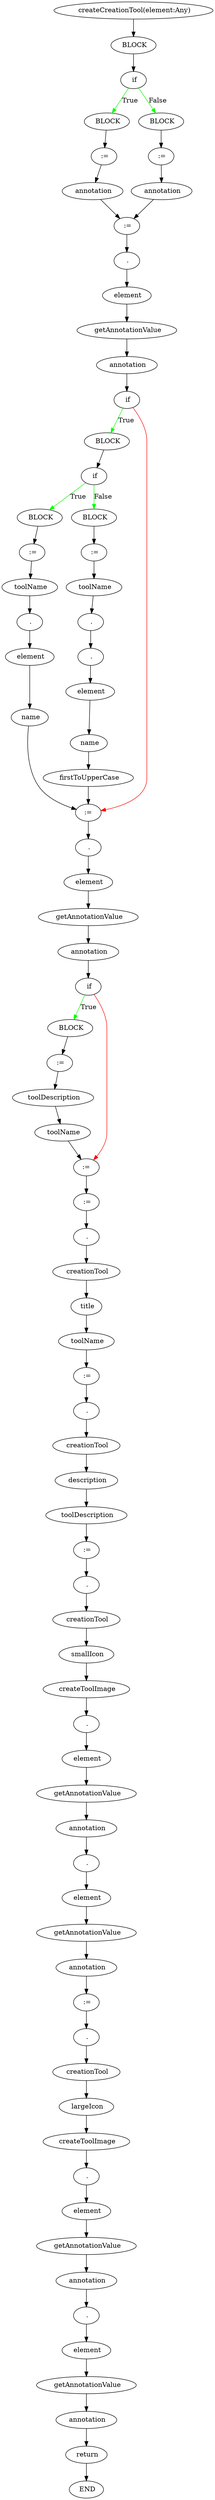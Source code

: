 digraph testGraph {
93[label=" createCreationTool(element:Any)"]
95[label="BLOCK"]
93 -> 95[color=black]
95[label=" BLOCK"]
99[label="if"]
95 -> 99[color=black]
99[label=" if"]
100[label="BLOCK"]
99 -> 100[label="True",color=green]
101[label="BLOCK"]
99 -> 101[label="False",color=green]
100[label=" BLOCK"]
102[label=":="]
100 -> 102[color=black]
101[label=" BLOCK"]
105[label=":="]
101 -> 105[color=black]
102[label=" :="]
103[label="annotation"]
102 -> 103[color=black]
105[label=" :="]
106[label="annotation"]
105 -> 106[color=black]
103[label=" annotation"]
120[label=":="]
103 -> 120[color=black]
106[label=" annotation"]
120[label=":="]
106 -> 120[color=black]
120[label=" :="]
123[label="."]
120 -> 123[color=black]
123[label=" ."]
124[label="element"]
123 -> 124[color=black]
124[label=" element"]
125[label="getAnnotationValue"]
124 -> 125[color=black]
125[label=" getAnnotationValue"]
127[label="annotation"]
125 -> 127[color=black]
127[label=" annotation"]
129[label="if"]
127 -> 129[color=black]
129[label=" if"]
130[label="BLOCK"]
129 -> 130[label="True",color=green]
159[label=":="]
129 -> 159[color=red]
130[label=" BLOCK"]
131[label="if"]
130 -> 131[color=black]
159[label=" :="]
162[label="."]
159 -> 162[color=black]
131[label=" if"]
138[label="BLOCK"]
131 -> 138[label="True",color=green]
144[label="BLOCK"]
131 -> 144[label="False",color=green]
162[label=" ."]
163[label="element"]
162 -> 163[color=black]
138[label=" BLOCK"]
139[label=":="]
138 -> 139[color=black]
144[label=" BLOCK"]
145[label=":="]
144 -> 145[color=black]
163[label=" element"]
164[label="getAnnotationValue"]
163 -> 164[color=black]
139[label=" :="]
140[label="toolName"]
139 -> 140[color=black]
145[label=" :="]
146[label="toolName"]
145 -> 146[color=black]
164[label=" getAnnotationValue"]
166[label="annotation"]
164 -> 166[color=black]
140[label=" toolName"]
141[label="."]
140 -> 141[color=black]
146[label=" toolName"]
147[label="."]
146 -> 147[color=black]
166[label=" annotation"]
168[label="if"]
166 -> 168[color=black]
141[label=" ."]
142[label="element"]
141 -> 142[color=black]
147[label=" ."]
148[label="."]
147 -> 148[color=black]
168[label=" if"]
169[label="BLOCK"]
168 -> 169[label="True",color=green]
180[label=":="]
168 -> 180[color=red]
142[label=" element"]
143[label="name"]
142 -> 143[color=black]
148[label=" ."]
149[label="element"]
148 -> 149[color=black]
169[label=" BLOCK"]
170[label=":="]
169 -> 170[color=black]
180[label=" :="]
186[label=":="]
180 -> 186[color=black]
143[label=" name"]
159[label=":="]
143 -> 159[color=black]
149[label=" element"]
150[label="name"]
149 -> 150[color=black]
170[label=" :="]
171[label="toolDescription"]
170 -> 171[color=black]
186[label=" :="]
187[label="."]
186 -> 187[color=black]
150[label=" name"]
151[label="firstToUpperCase"]
150 -> 151[color=black]
171[label=" toolDescription"]
174[label="toolName"]
171 -> 174[color=black]
187[label=" ."]
188[label="creationTool"]
187 -> 188[color=black]
151[label=" firstToUpperCase"]
159[label=":="]
151 -> 159[color=black]
174[label=" toolName"]
180[label=":="]
174 -> 180[color=black]
188[label=" creationTool"]
189[label="title"]
188 -> 189[color=black]
189[label=" title"]
190[label="toolName"]
189 -> 190[color=black]
190[label=" toolName"]
191[label=":="]
190 -> 191[color=black]
191[label=" :="]
192[label="."]
191 -> 192[color=black]
192[label=" ."]
193[label="creationTool"]
192 -> 193[color=black]
193[label=" creationTool"]
194[label="description"]
193 -> 194[color=black]
194[label=" description"]
195[label="toolDescription"]
194 -> 195[color=black]
195[label=" toolDescription"]
196[label=":="]
195 -> 196[color=black]
196[label=" :="]
197[label="."]
196 -> 197[color=black]
197[label=" ."]
198[label="creationTool"]
197 -> 198[color=black]
198[label=" creationTool"]
199[label="smallIcon"]
198 -> 199[color=black]
199[label=" smallIcon"]
200[label="createToolImage"]
199 -> 200[color=black]
200[label=" createToolImage"]
202[label="."]
200 -> 202[color=black]
202[label=" ."]
203[label="element"]
202 -> 203[color=black]
203[label=" element"]
204[label="getAnnotationValue"]
203 -> 204[color=black]
204[label=" getAnnotationValue"]
206[label="annotation"]
204 -> 206[color=black]
206[label=" annotation"]
208[label="."]
206 -> 208[color=black]
208[label=" ."]
209[label="element"]
208 -> 209[color=black]
209[label=" element"]
210[label="getAnnotationValue"]
209 -> 210[color=black]
210[label=" getAnnotationValue"]
212[label="annotation"]
210 -> 212[color=black]
212[label=" annotation"]
214[label=":="]
212 -> 214[color=black]
214[label=" :="]
215[label="."]
214 -> 215[color=black]
215[label=" ."]
216[label="creationTool"]
215 -> 216[color=black]
216[label=" creationTool"]
217[label="largeIcon"]
216 -> 217[color=black]
217[label=" largeIcon"]
218[label="createToolImage"]
217 -> 218[color=black]
218[label=" createToolImage"]
220[label="."]
218 -> 220[color=black]
220[label=" ."]
221[label="element"]
220 -> 221[color=black]
221[label=" element"]
222[label="getAnnotationValue"]
221 -> 222[color=black]
222[label=" getAnnotationValue"]
224[label="annotation"]
222 -> 224[color=black]
224[label=" annotation"]
226[label="."]
224 -> 226[color=black]
226[label=" ."]
227[label="element"]
226 -> 227[color=black]
227[label=" element"]
228[label="getAnnotationValue"]
227 -> 228[color=black]
228[label=" getAnnotationValue"]
230[label="annotation"]
228 -> 230[color=black]
230[label=" annotation"]
232[label="return"]
230 -> 232[color=black]
232[label=" return"]
94[label="END"]
232 -> 94[color=black]
94[label=" END"]
}
